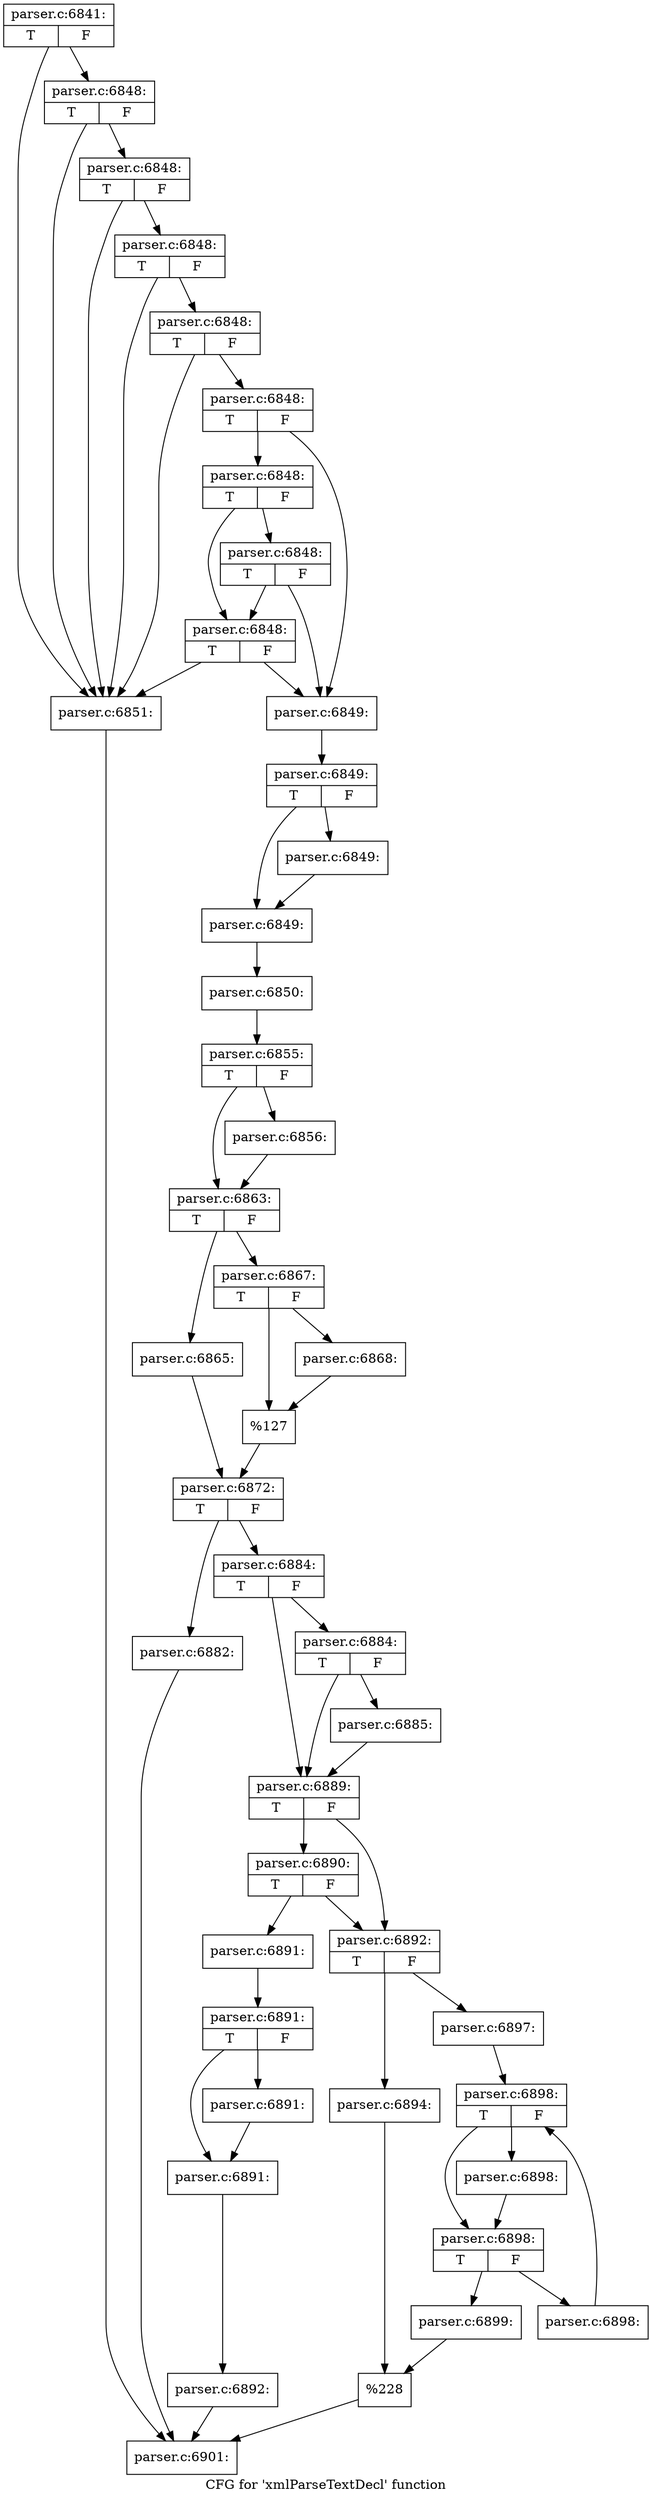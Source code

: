 digraph "CFG for 'xmlParseTextDecl' function" {
	label="CFG for 'xmlParseTextDecl' function";

	Node0x55d73bb15e90 [shape=record,label="{parser.c:6841:|{<s0>T|<s1>F}}"];
	Node0x55d73bb15e90 -> Node0x55d73bb21d50;
	Node0x55d73bb15e90 -> Node0x55d73bb21b60;
	Node0x55d73bb21d50 [shape=record,label="{parser.c:6848:|{<s0>T|<s1>F}}"];
	Node0x55d73bb21d50 -> Node0x55d73bb21d00;
	Node0x55d73bb21d50 -> Node0x55d73bb21b60;
	Node0x55d73bb21d00 [shape=record,label="{parser.c:6848:|{<s0>T|<s1>F}}"];
	Node0x55d73bb21d00 -> Node0x55d73bb21cb0;
	Node0x55d73bb21d00 -> Node0x55d73bb21b60;
	Node0x55d73bb21cb0 [shape=record,label="{parser.c:6848:|{<s0>T|<s1>F}}"];
	Node0x55d73bb21cb0 -> Node0x55d73bb21c30;
	Node0x55d73bb21cb0 -> Node0x55d73bb21b60;
	Node0x55d73bb21c30 [shape=record,label="{parser.c:6848:|{<s0>T|<s1>F}}"];
	Node0x55d73bb21c30 -> Node0x55d73bb21bb0;
	Node0x55d73bb21c30 -> Node0x55d73bb21b60;
	Node0x55d73bb21bb0 [shape=record,label="{parser.c:6848:|{<s0>T|<s1>F}}"];
	Node0x55d73bb21bb0 -> Node0x55d73bb21ac0;
	Node0x55d73bb21bb0 -> Node0x55d73bb233a0;
	Node0x55d73bb233a0 [shape=record,label="{parser.c:6848:|{<s0>T|<s1>F}}"];
	Node0x55d73bb233a0 -> Node0x55d73bb238b0;
	Node0x55d73bb233a0 -> Node0x55d73bb23320;
	Node0x55d73bb238b0 [shape=record,label="{parser.c:6848:|{<s0>T|<s1>F}}"];
	Node0x55d73bb238b0 -> Node0x55d73bb21ac0;
	Node0x55d73bb238b0 -> Node0x55d73bb23320;
	Node0x55d73bb23320 [shape=record,label="{parser.c:6848:|{<s0>T|<s1>F}}"];
	Node0x55d73bb23320 -> Node0x55d73bb21ac0;
	Node0x55d73bb23320 -> Node0x55d73bb21b60;
	Node0x55d73bb21ac0 [shape=record,label="{parser.c:6849:}"];
	Node0x55d73bb21ac0 -> Node0x55d73bb28e70;
	Node0x55d73bb28e70 [shape=record,label="{parser.c:6849:|{<s0>T|<s1>F}}"];
	Node0x55d73bb28e70 -> Node0x55d73bb298e0;
	Node0x55d73bb28e70 -> Node0x55d73bb29930;
	Node0x55d73bb298e0 [shape=record,label="{parser.c:6849:}"];
	Node0x55d73bb298e0 -> Node0x55d73bb29930;
	Node0x55d73bb29930 [shape=record,label="{parser.c:6849:}"];
	Node0x55d73bb29930 -> Node0x55d73bb28dd0;
	Node0x55d73bb28dd0 [shape=record,label="{parser.c:6850:}"];
	Node0x55d73bb28dd0 -> Node0x55d73bb21b10;
	Node0x55d73bb21b60 [shape=record,label="{parser.c:6851:}"];
	Node0x55d73bb21b60 -> Node0x55d73bb2e120;
	Node0x55d73bb21b10 [shape=record,label="{parser.c:6855:|{<s0>T|<s1>F}}"];
	Node0x55d73bb21b10 -> Node0x55d73bb28e20;
	Node0x55d73bb21b10 -> Node0x55d73bb2a5a0;
	Node0x55d73bb28e20 [shape=record,label="{parser.c:6856:}"];
	Node0x55d73bb28e20 -> Node0x55d73bb2a5a0;
	Node0x55d73bb2a5a0 [shape=record,label="{parser.c:6863:|{<s0>T|<s1>F}}"];
	Node0x55d73bb2a5a0 -> Node0x55d73bb2b5c0;
	Node0x55d73bb2a5a0 -> Node0x55d73bb2b660;
	Node0x55d73bb2b5c0 [shape=record,label="{parser.c:6865:}"];
	Node0x55d73bb2b5c0 -> Node0x55d73bb2b610;
	Node0x55d73bb2b660 [shape=record,label="{parser.c:6867:|{<s0>T|<s1>F}}"];
	Node0x55d73bb2b660 -> Node0x55d73bb2bed0;
	Node0x55d73bb2b660 -> Node0x55d73bb2bf20;
	Node0x55d73bb2bed0 [shape=record,label="{parser.c:6868:}"];
	Node0x55d73bb2bed0 -> Node0x55d73bb2bf20;
	Node0x55d73bb2bf20 [shape=record,label="{%127}"];
	Node0x55d73bb2bf20 -> Node0x55d73bb2b610;
	Node0x55d73bb2b610 [shape=record,label="{parser.c:6872:|{<s0>T|<s1>F}}"];
	Node0x55d73bb2b610 -> Node0x55d73bb2ce90;
	Node0x55d73bb2b610 -> Node0x55d73bb2cee0;
	Node0x55d73bb2ce90 [shape=record,label="{parser.c:6882:}"];
	Node0x55d73bb2ce90 -> Node0x55d73bb2e120;
	Node0x55d73bb2cee0 [shape=record,label="{parser.c:6884:|{<s0>T|<s1>F}}"];
	Node0x55d73bb2cee0 -> Node0x55d73bb2d430;
	Node0x55d73bb2cee0 -> Node0x55d73bb2d3e0;
	Node0x55d73bb2d430 [shape=record,label="{parser.c:6884:|{<s0>T|<s1>F}}"];
	Node0x55d73bb2d430 -> Node0x55d73bb2d390;
	Node0x55d73bb2d430 -> Node0x55d73bb2d3e0;
	Node0x55d73bb2d390 [shape=record,label="{parser.c:6885:}"];
	Node0x55d73bb2d390 -> Node0x55d73bb2d3e0;
	Node0x55d73bb2d3e0 [shape=record,label="{parser.c:6889:|{<s0>T|<s1>F}}"];
	Node0x55d73bb2d3e0 -> Node0x55d73bb2e1c0;
	Node0x55d73bb2d3e0 -> Node0x55d73bb2e170;
	Node0x55d73bb2e1c0 [shape=record,label="{parser.c:6890:|{<s0>T|<s1>F}}"];
	Node0x55d73bb2e1c0 -> Node0x55d73bb2e0d0;
	Node0x55d73bb2e1c0 -> Node0x55d73bb2e170;
	Node0x55d73bb2e0d0 [shape=record,label="{parser.c:6891:}"];
	Node0x55d73bb2e0d0 -> Node0x55d73bb2edf0;
	Node0x55d73bb2edf0 [shape=record,label="{parser.c:6891:|{<s0>T|<s1>F}}"];
	Node0x55d73bb2edf0 -> Node0x55d73bb2f860;
	Node0x55d73bb2edf0 -> Node0x55d73bb2f8b0;
	Node0x55d73bb2f860 [shape=record,label="{parser.c:6891:}"];
	Node0x55d73bb2f860 -> Node0x55d73bb2f8b0;
	Node0x55d73bb2f8b0 [shape=record,label="{parser.c:6891:}"];
	Node0x55d73bb2f8b0 -> Node0x55d73bb2ed50;
	Node0x55d73bb2ed50 [shape=record,label="{parser.c:6892:}"];
	Node0x55d73bb2ed50 -> Node0x55d73bb2e120;
	Node0x55d73bb2e170 [shape=record,label="{parser.c:6892:|{<s0>T|<s1>F}}"];
	Node0x55d73bb2e170 -> Node0x55d73bb2eda0;
	Node0x55d73bb2e170 -> Node0x55d73bb301d0;
	Node0x55d73bb2eda0 [shape=record,label="{parser.c:6894:}"];
	Node0x55d73bb2eda0 -> Node0x55d73bb30180;
	Node0x55d73bb301d0 [shape=record,label="{parser.c:6897:}"];
	Node0x55d73bb301d0 -> Node0x55d73bb30d90;
	Node0x55d73bb30d90 [shape=record,label="{parser.c:6898:|{<s0>T|<s1>F}}"];
	Node0x55d73bb30d90 -> Node0x55d73bb31020;
	Node0x55d73bb30d90 -> Node0x55d73bb30fd0;
	Node0x55d73bb31020 [shape=record,label="{parser.c:6898:}"];
	Node0x55d73bb31020 -> Node0x55d73bb30fd0;
	Node0x55d73bb30fd0 [shape=record,label="{parser.c:6898:|{<s0>T|<s1>F}}"];
	Node0x55d73bb30fd0 -> Node0x55d73bb318b0;
	Node0x55d73bb30fd0 -> Node0x55d73bb30f80;
	Node0x55d73bb318b0 [shape=record,label="{parser.c:6898:}"];
	Node0x55d73bb318b0 -> Node0x55d73bb30d90;
	Node0x55d73bb30f80 [shape=record,label="{parser.c:6899:}"];
	Node0x55d73bb30f80 -> Node0x55d73bb30180;
	Node0x55d73bb30180 [shape=record,label="{%228}"];
	Node0x55d73bb30180 -> Node0x55d73bb2e120;
	Node0x55d73bb2e120 [shape=record,label="{parser.c:6901:}"];
}

